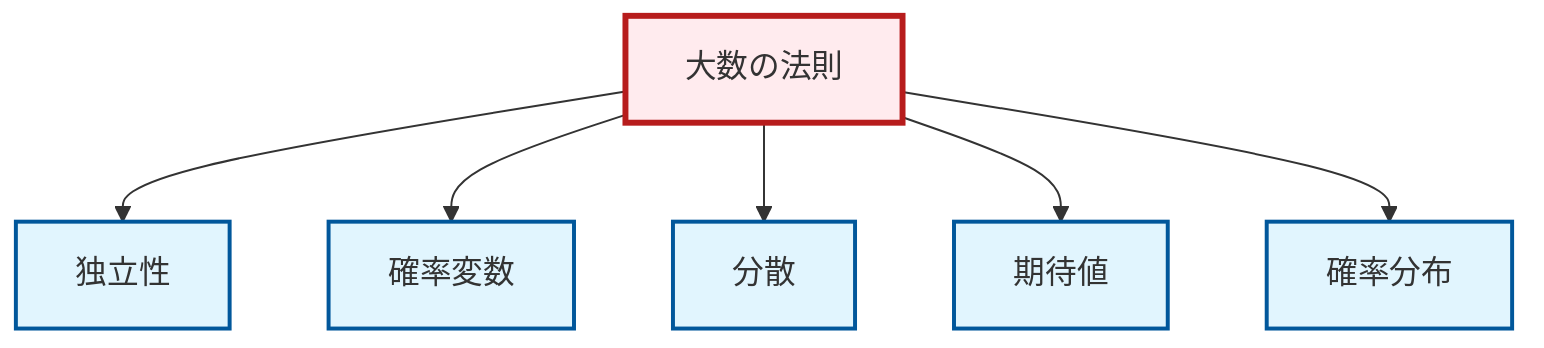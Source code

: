 graph TD
    classDef definition fill:#e1f5fe,stroke:#01579b,stroke-width:2px
    classDef theorem fill:#f3e5f5,stroke:#4a148c,stroke-width:2px
    classDef axiom fill:#fff3e0,stroke:#e65100,stroke-width:2px
    classDef example fill:#e8f5e9,stroke:#1b5e20,stroke-width:2px
    classDef current fill:#ffebee,stroke:#b71c1c,stroke-width:3px
    def-independence["独立性"]:::definition
    def-random-variable["確率変数"]:::definition
    def-variance["分散"]:::definition
    def-probability-distribution["確率分布"]:::definition
    def-expectation["期待値"]:::definition
    thm-law-of-large-numbers["大数の法則"]:::theorem
    thm-law-of-large-numbers --> def-independence
    thm-law-of-large-numbers --> def-random-variable
    thm-law-of-large-numbers --> def-variance
    thm-law-of-large-numbers --> def-expectation
    thm-law-of-large-numbers --> def-probability-distribution
    class thm-law-of-large-numbers current